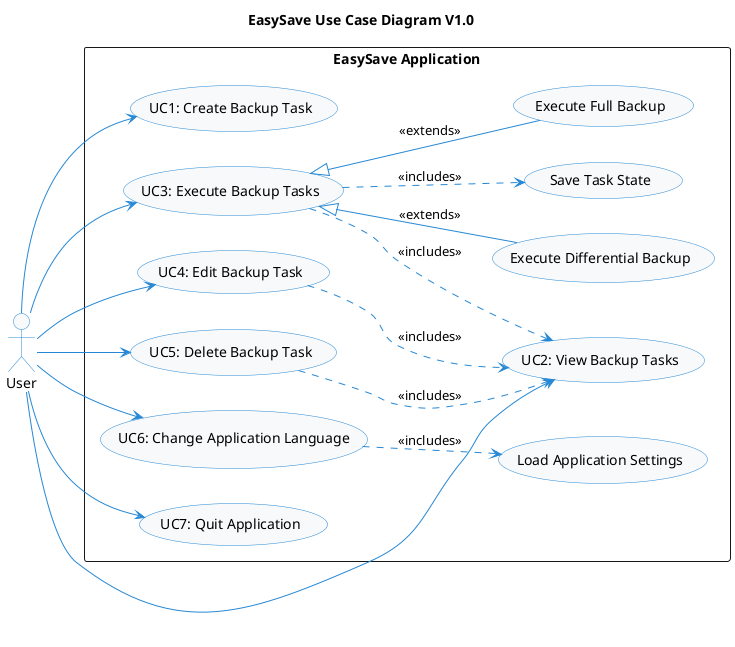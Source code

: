 @startuml EasySave Use Case Diagram
title EasySave Use Case Diagram V1.0

left to right direction

' Styling
skinparam usecase {
  BackgroundColor #F8F9FA
  BorderColor #2688d4
  ArrowColor #2688d4
}

skinparam actor {
  BorderColor #2688d4
  BackgroundColor #F8F9FA
}

' Actor
actor "User" as User

' Use cases
rectangle "EasySave Application" {
  usecase "UC1: Create Backup Task" as UC1
  usecase "UC2: View Backup Tasks" as UC2
  usecase "UC3: Execute Backup Tasks" as UC3
  usecase "UC4: Edit Backup Task" as UC4
  usecase "UC5: Delete Backup Task" as UC5
  usecase "UC6: Change Application Language" as UC6
  usecase "UC7: Quit Application" as UC7

  ' Extended use cases
  usecase "Execute Full Backup" as UCFull
  usecase "Execute Differential Backup" as UCDiff
  usecase "Save Task State" as UCState
  usecase "Load Application Settings" as UCSettings
}

' Relationships
User --> UC1
User --> UC2
User --> UC3
User --> UC4
User --> UC5
User --> UC6
User --> UC7

UC3 <|-- UCFull : <<extends>>
UC3 <|-- UCDiff : <<extends>>
UC3 ..> UCState : <<includes>>
UC6 ..> UCSettings : <<includes>>


UC3 ..> UC2 : <<includes>>
UC4 ..> UC2 : <<includes>>
UC5 ..> UC2 : <<includes>>

@enduml